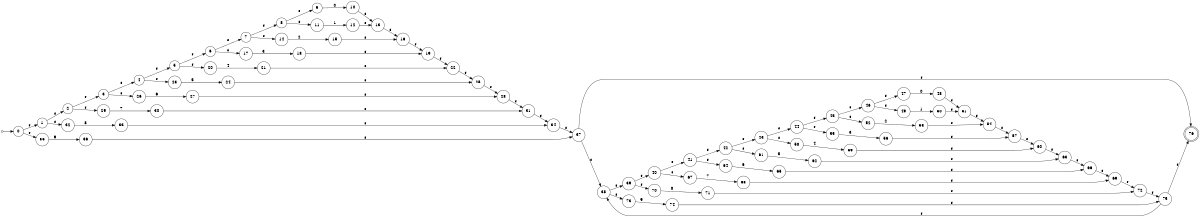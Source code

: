 digraph {
	rankdir=LR size="8,5"
	node [shape=doublecircle]
	76
	node [shape=circle]
	start [label="" height=0.1 width=0.1]
	start -> 0 [label=""]
	0 -> 1 [label="ε"]
	0 -> 35 [label="ε"]
	1 -> 2 [label="ε"]
	1 -> 32 [label="ε"]
	2 -> 3 [label="ε"]
	2 -> 29 [label="ε"]
	3 -> 4 [label="ε"]
	3 -> 26 [label="ε"]
	4 -> 5 [label="ε"]
	4 -> 23 [label="ε"]
	5 -> 6 [label="ε"]
	5 -> 20 [label="ε"]
	6 -> 7 [label="ε"]
	6 -> 17 [label="ε"]
	7 -> 8 [label="ε"]
	7 -> 14 [label="ε"]
	8 -> 9 [label="ε"]
	8 -> 11 [label="ε"]
	9 -> 10 [label=0]
	11 -> 12 [label=1]
	10 -> 13 [label="ε"]
	12 -> 13 [label="ε"]
	14 -> 15 [label=2]
	13 -> 16 [label="ε"]
	15 -> 16 [label="ε"]
	17 -> 18 [label=3]
	16 -> 19 [label="ε"]
	18 -> 19 [label="ε"]
	20 -> 21 [label=4]
	19 -> 22 [label="ε"]
	21 -> 22 [label="ε"]
	23 -> 24 [label=5]
	22 -> 25 [label="ε"]
	24 -> 25 [label="ε"]
	26 -> 27 [label=6]
	25 -> 28 [label="ε"]
	27 -> 28 [label="ε"]
	29 -> 30 [label=7]
	28 -> 31 [label="ε"]
	30 -> 31 [label="ε"]
	32 -> 33 [label=8]
	31 -> 34 [label="ε"]
	33 -> 34 [label="ε"]
	35 -> 36 [label=9]
	34 -> 37 [label="ε"]
	36 -> 37 [label="ε"]
	37 -> 38 [label="ε"]
	37 -> 76 [label="ε"]
	38 -> 39 [label="ε"]
	38 -> 73 [label="ε"]
	39 -> 40 [label="ε"]
	39 -> 70 [label="ε"]
	40 -> 41 [label="ε"]
	40 -> 67 [label="ε"]
	41 -> 42 [label="ε"]
	41 -> 64 [label="ε"]
	42 -> 43 [label="ε"]
	42 -> 61 [label="ε"]
	43 -> 44 [label="ε"]
	43 -> 58 [label="ε"]
	44 -> 45 [label="ε"]
	44 -> 55 [label="ε"]
	45 -> 46 [label="ε"]
	45 -> 52 [label="ε"]
	46 -> 47 [label="ε"]
	46 -> 49 [label="ε"]
	47 -> 48 [label=0]
	49 -> 50 [label=1]
	48 -> 51 [label="ε"]
	50 -> 51 [label="ε"]
	52 -> 53 [label=2]
	51 -> 54 [label="ε"]
	53 -> 54 [label="ε"]
	55 -> 56 [label=3]
	54 -> 57 [label="ε"]
	56 -> 57 [label="ε"]
	58 -> 59 [label=4]
	57 -> 60 [label="ε"]
	59 -> 60 [label="ε"]
	61 -> 62 [label=5]
	60 -> 63 [label="ε"]
	62 -> 63 [label="ε"]
	64 -> 65 [label=6]
	63 -> 66 [label="ε"]
	65 -> 66 [label="ε"]
	67 -> 68 [label=7]
	66 -> 69 [label="ε"]
	68 -> 69 [label="ε"]
	70 -> 71 [label=8]
	69 -> 72 [label="ε"]
	71 -> 72 [label="ε"]
	73 -> 74 [label=9]
	72 -> 75 [label="ε"]
	74 -> 75 [label="ε"]
	75 -> 38 [label="ε"]
	75 -> 76 [label="ε"]
}
